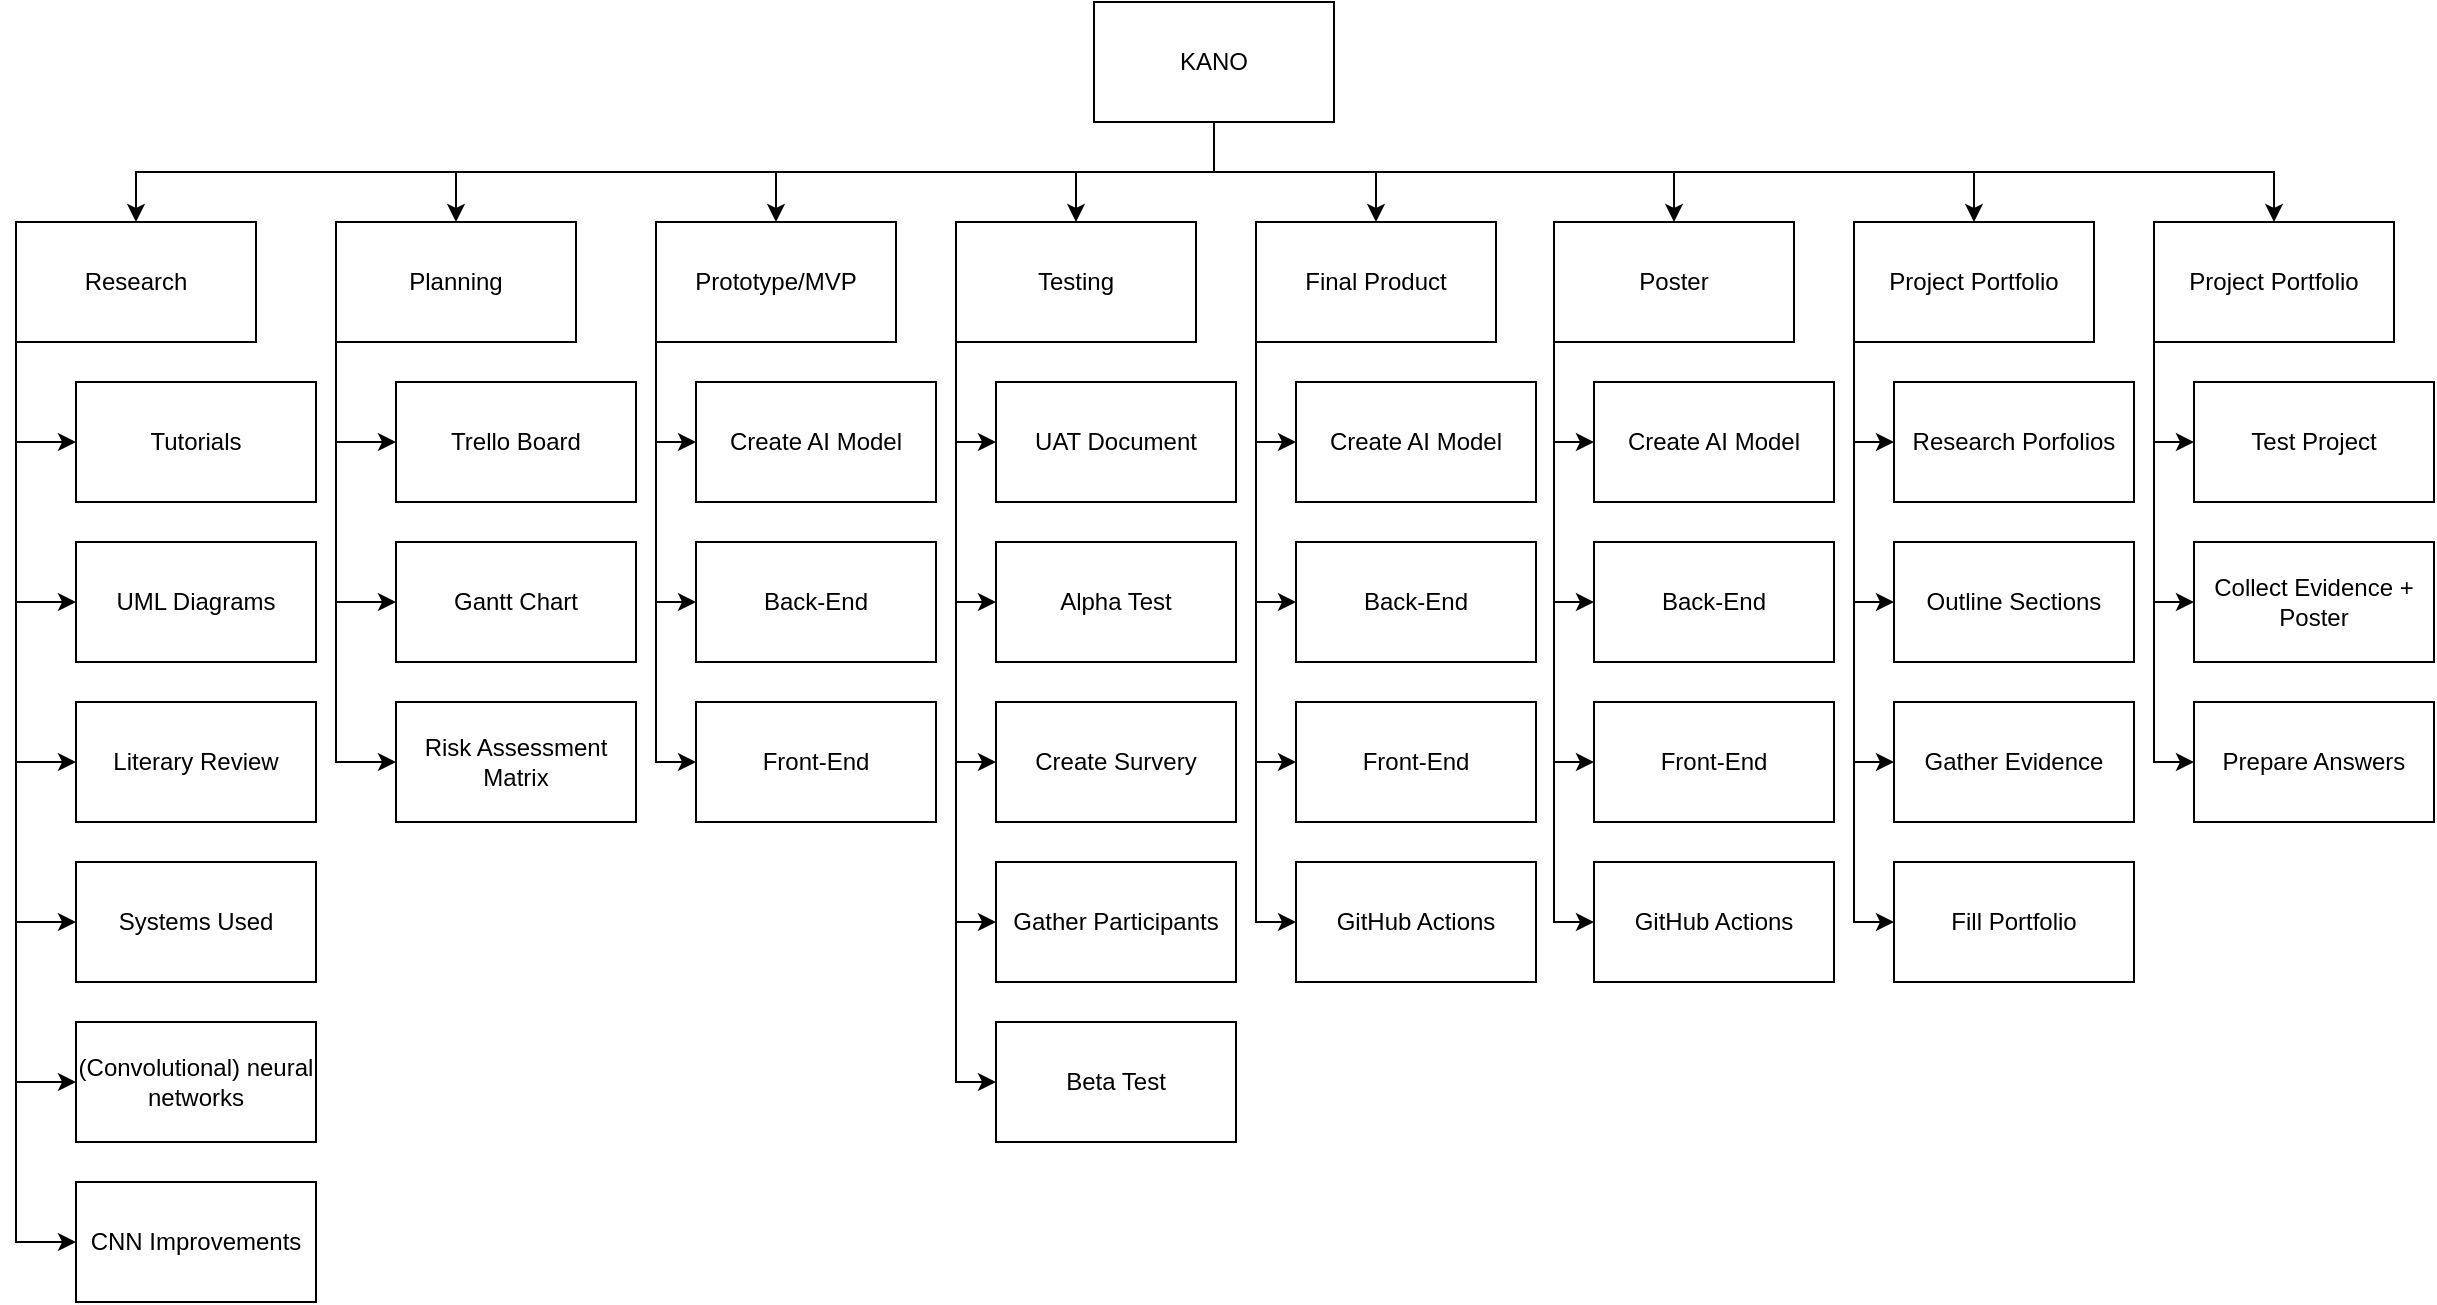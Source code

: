 <mxfile version="25.0.3">
  <diagram id="CkrtvaEqqd28RR8YNMZq" name="Page-1">
    <mxGraphModel dx="2670" dy="746" grid="1" gridSize="10" guides="1" tooltips="1" connect="1" arrows="1" fold="1" page="1" pageScale="1" pageWidth="827" pageHeight="1169" math="0" shadow="0">
      <root>
        <mxCell id="0" />
        <mxCell id="1" parent="0" />
        <mxCell id="YQ2GbKQZIIJU6dviyKIE-2" style="edgeStyle=orthogonalEdgeStyle;rounded=0;orthogonalLoop=1;jettySize=auto;html=1;exitX=0.5;exitY=1;exitDx=0;exitDy=0;" parent="1" source="YQ2GbKQZIIJU6dviyKIE-1" target="YQ2GbKQZIIJU6dviyKIE-3" edge="1">
          <mxGeometry relative="1" as="geometry">
            <mxPoint x="80" y="280" as="targetPoint" />
          </mxGeometry>
        </mxCell>
        <mxCell id="YQ2GbKQZIIJU6dviyKIE-6" style="edgeStyle=orthogonalEdgeStyle;rounded=0;orthogonalLoop=1;jettySize=auto;html=1;exitX=0.5;exitY=1;exitDx=0;exitDy=0;entryX=0.5;entryY=0;entryDx=0;entryDy=0;" parent="1" source="YQ2GbKQZIIJU6dviyKIE-1" target="YQ2GbKQZIIJU6dviyKIE-4" edge="1">
          <mxGeometry relative="1" as="geometry" />
        </mxCell>
        <mxCell id="YQ2GbKQZIIJU6dviyKIE-7" style="edgeStyle=orthogonalEdgeStyle;rounded=0;orthogonalLoop=1;jettySize=auto;html=1;exitX=0.5;exitY=1;exitDx=0;exitDy=0;" parent="1" source="YQ2GbKQZIIJU6dviyKIE-1" target="YQ2GbKQZIIJU6dviyKIE-5" edge="1">
          <mxGeometry relative="1" as="geometry" />
        </mxCell>
        <mxCell id="YQ2GbKQZIIJU6dviyKIE-10" style="edgeStyle=orthogonalEdgeStyle;rounded=0;orthogonalLoop=1;jettySize=auto;html=1;exitX=0.5;exitY=1;exitDx=0;exitDy=0;entryX=0.5;entryY=0;entryDx=0;entryDy=0;" parent="1" source="YQ2GbKQZIIJU6dviyKIE-1" target="YQ2GbKQZIIJU6dviyKIE-8" edge="1">
          <mxGeometry relative="1" as="geometry" />
        </mxCell>
        <mxCell id="YQ2GbKQZIIJU6dviyKIE-11" style="edgeStyle=orthogonalEdgeStyle;rounded=0;orthogonalLoop=1;jettySize=auto;html=1;exitX=0.5;exitY=1;exitDx=0;exitDy=0;entryX=0.5;entryY=0;entryDx=0;entryDy=0;" parent="1" source="YQ2GbKQZIIJU6dviyKIE-1" target="YQ2GbKQZIIJU6dviyKIE-9" edge="1">
          <mxGeometry relative="1" as="geometry" />
        </mxCell>
        <mxCell id="iHPqA5umzoEDoJsSytLw-41" style="edgeStyle=orthogonalEdgeStyle;rounded=0;orthogonalLoop=1;jettySize=auto;html=1;exitX=0.5;exitY=1;exitDx=0;exitDy=0;entryX=0.5;entryY=0;entryDx=0;entryDy=0;" edge="1" parent="1" source="YQ2GbKQZIIJU6dviyKIE-1" target="iHPqA5umzoEDoJsSytLw-27">
          <mxGeometry relative="1" as="geometry" />
        </mxCell>
        <mxCell id="iHPqA5umzoEDoJsSytLw-42" style="edgeStyle=orthogonalEdgeStyle;rounded=0;orthogonalLoop=1;jettySize=auto;html=1;exitX=0.5;exitY=1;exitDx=0;exitDy=0;entryX=0.5;entryY=0;entryDx=0;entryDy=0;" edge="1" parent="1" source="YQ2GbKQZIIJU6dviyKIE-1" target="iHPqA5umzoEDoJsSytLw-28">
          <mxGeometry relative="1" as="geometry" />
        </mxCell>
        <mxCell id="iHPqA5umzoEDoJsSytLw-48" style="edgeStyle=orthogonalEdgeStyle;rounded=0;orthogonalLoop=1;jettySize=auto;html=1;exitX=0.5;exitY=1;exitDx=0;exitDy=0;entryX=0.5;entryY=0;entryDx=0;entryDy=0;" edge="1" parent="1" source="YQ2GbKQZIIJU6dviyKIE-1" target="iHPqA5umzoEDoJsSytLw-44">
          <mxGeometry relative="1" as="geometry" />
        </mxCell>
        <mxCell id="YQ2GbKQZIIJU6dviyKIE-1" value="KANO" style="rounded=0;whiteSpace=wrap;html=1;" parent="1" vertex="1">
          <mxGeometry x="390" y="140" width="120" height="60" as="geometry" />
        </mxCell>
        <mxCell id="iHPqA5umzoEDoJsSytLw-51" style="edgeStyle=orthogonalEdgeStyle;rounded=0;orthogonalLoop=1;jettySize=auto;html=1;exitX=0;exitY=1;exitDx=0;exitDy=0;entryX=0;entryY=0.5;entryDx=0;entryDy=0;" edge="1" parent="1" source="YQ2GbKQZIIJU6dviyKIE-3" target="YQ2GbKQZIIJU6dviyKIE-12">
          <mxGeometry relative="1" as="geometry" />
        </mxCell>
        <mxCell id="iHPqA5umzoEDoJsSytLw-52" style="edgeStyle=orthogonalEdgeStyle;rounded=0;orthogonalLoop=1;jettySize=auto;html=1;exitX=0;exitY=1;exitDx=0;exitDy=0;entryX=0;entryY=0.5;entryDx=0;entryDy=0;" edge="1" parent="1" source="YQ2GbKQZIIJU6dviyKIE-3" target="YQ2GbKQZIIJU6dviyKIE-13">
          <mxGeometry relative="1" as="geometry" />
        </mxCell>
        <mxCell id="iHPqA5umzoEDoJsSytLw-53" style="edgeStyle=orthogonalEdgeStyle;rounded=0;orthogonalLoop=1;jettySize=auto;html=1;exitX=0;exitY=1;exitDx=0;exitDy=0;entryX=0;entryY=0.5;entryDx=0;entryDy=0;" edge="1" parent="1" source="YQ2GbKQZIIJU6dviyKIE-3" target="YQ2GbKQZIIJU6dviyKIE-14">
          <mxGeometry relative="1" as="geometry" />
        </mxCell>
        <mxCell id="iHPqA5umzoEDoJsSytLw-54" style="edgeStyle=orthogonalEdgeStyle;rounded=0;orthogonalLoop=1;jettySize=auto;html=1;exitX=0;exitY=1;exitDx=0;exitDy=0;entryX=0;entryY=0.5;entryDx=0;entryDy=0;" edge="1" parent="1" source="YQ2GbKQZIIJU6dviyKIE-3" target="YQ2GbKQZIIJU6dviyKIE-15">
          <mxGeometry relative="1" as="geometry" />
        </mxCell>
        <mxCell id="iHPqA5umzoEDoJsSytLw-55" style="edgeStyle=orthogonalEdgeStyle;rounded=0;orthogonalLoop=1;jettySize=auto;html=1;exitX=0;exitY=1;exitDx=0;exitDy=0;entryX=0;entryY=0.5;entryDx=0;entryDy=0;" edge="1" parent="1" source="YQ2GbKQZIIJU6dviyKIE-3" target="iHPqA5umzoEDoJsSytLw-1">
          <mxGeometry relative="1" as="geometry" />
        </mxCell>
        <mxCell id="iHPqA5umzoEDoJsSytLw-57" style="edgeStyle=orthogonalEdgeStyle;rounded=0;orthogonalLoop=1;jettySize=auto;html=1;exitX=0;exitY=1;exitDx=0;exitDy=0;entryX=0;entryY=0.5;entryDx=0;entryDy=0;" edge="1" parent="1" source="YQ2GbKQZIIJU6dviyKIE-3" target="iHPqA5umzoEDoJsSytLw-2">
          <mxGeometry relative="1" as="geometry" />
        </mxCell>
        <mxCell id="YQ2GbKQZIIJU6dviyKIE-3" value="Research" style="rounded=0;whiteSpace=wrap;html=1;" parent="1" vertex="1">
          <mxGeometry x="-149" y="250" width="120" height="60" as="geometry" />
        </mxCell>
        <mxCell id="iHPqA5umzoEDoJsSytLw-58" style="edgeStyle=orthogonalEdgeStyle;rounded=0;orthogonalLoop=1;jettySize=auto;html=1;exitX=0;exitY=1;exitDx=0;exitDy=0;entryX=0;entryY=0.5;entryDx=0;entryDy=0;" edge="1" parent="1" source="YQ2GbKQZIIJU6dviyKIE-4" target="iHPqA5umzoEDoJsSytLw-3">
          <mxGeometry relative="1" as="geometry" />
        </mxCell>
        <mxCell id="iHPqA5umzoEDoJsSytLw-59" style="edgeStyle=orthogonalEdgeStyle;rounded=0;orthogonalLoop=1;jettySize=auto;html=1;exitX=0;exitY=1;exitDx=0;exitDy=0;entryX=0;entryY=0.5;entryDx=0;entryDy=0;" edge="1" parent="1" source="YQ2GbKQZIIJU6dviyKIE-4" target="iHPqA5umzoEDoJsSytLw-4">
          <mxGeometry relative="1" as="geometry" />
        </mxCell>
        <mxCell id="iHPqA5umzoEDoJsSytLw-60" style="edgeStyle=orthogonalEdgeStyle;rounded=0;orthogonalLoop=1;jettySize=auto;html=1;exitX=0;exitY=1;exitDx=0;exitDy=0;entryX=0;entryY=0.5;entryDx=0;entryDy=0;" edge="1" parent="1" source="YQ2GbKQZIIJU6dviyKIE-4" target="iHPqA5umzoEDoJsSytLw-5">
          <mxGeometry relative="1" as="geometry" />
        </mxCell>
        <mxCell id="YQ2GbKQZIIJU6dviyKIE-4" value="Planning" style="rounded=0;whiteSpace=wrap;html=1;" parent="1" vertex="1">
          <mxGeometry x="11" y="250" width="120" height="60" as="geometry" />
        </mxCell>
        <mxCell id="iHPqA5umzoEDoJsSytLw-64" style="edgeStyle=orthogonalEdgeStyle;rounded=0;orthogonalLoop=1;jettySize=auto;html=1;exitX=0;exitY=1;exitDx=0;exitDy=0;entryX=0;entryY=0.5;entryDx=0;entryDy=0;" edge="1" parent="1" source="YQ2GbKQZIIJU6dviyKIE-5" target="iHPqA5umzoEDoJsSytLw-21">
          <mxGeometry relative="1" as="geometry" />
        </mxCell>
        <mxCell id="iHPqA5umzoEDoJsSytLw-65" style="edgeStyle=orthogonalEdgeStyle;rounded=0;orthogonalLoop=1;jettySize=auto;html=1;exitX=0;exitY=1;exitDx=0;exitDy=0;entryX=0;entryY=0.5;entryDx=0;entryDy=0;" edge="1" parent="1" source="YQ2GbKQZIIJU6dviyKIE-5" target="iHPqA5umzoEDoJsSytLw-22">
          <mxGeometry relative="1" as="geometry" />
        </mxCell>
        <mxCell id="iHPqA5umzoEDoJsSytLw-66" style="edgeStyle=orthogonalEdgeStyle;rounded=0;orthogonalLoop=1;jettySize=auto;html=1;exitX=0;exitY=1;exitDx=0;exitDy=0;entryX=0;entryY=0.5;entryDx=0;entryDy=0;" edge="1" parent="1" source="YQ2GbKQZIIJU6dviyKIE-5" target="iHPqA5umzoEDoJsSytLw-23">
          <mxGeometry relative="1" as="geometry" />
        </mxCell>
        <mxCell id="iHPqA5umzoEDoJsSytLw-67" style="edgeStyle=orthogonalEdgeStyle;rounded=0;orthogonalLoop=1;jettySize=auto;html=1;exitX=0;exitY=1;exitDx=0;exitDy=0;entryX=0;entryY=0.5;entryDx=0;entryDy=0;" edge="1" parent="1" source="YQ2GbKQZIIJU6dviyKIE-5" target="iHPqA5umzoEDoJsSytLw-24">
          <mxGeometry relative="1" as="geometry" />
        </mxCell>
        <mxCell id="iHPqA5umzoEDoJsSytLw-68" style="edgeStyle=orthogonalEdgeStyle;rounded=0;orthogonalLoop=1;jettySize=auto;html=1;exitX=0;exitY=1;exitDx=0;exitDy=0;entryX=0;entryY=0.5;entryDx=0;entryDy=0;" edge="1" parent="1" source="YQ2GbKQZIIJU6dviyKIE-5" target="iHPqA5umzoEDoJsSytLw-25">
          <mxGeometry relative="1" as="geometry" />
        </mxCell>
        <mxCell id="YQ2GbKQZIIJU6dviyKIE-5" value="Testing" style="rounded=0;whiteSpace=wrap;html=1;" parent="1" vertex="1">
          <mxGeometry x="321" y="250" width="120" height="60" as="geometry" />
        </mxCell>
        <mxCell id="iHPqA5umzoEDoJsSytLw-61" style="edgeStyle=orthogonalEdgeStyle;rounded=0;orthogonalLoop=1;jettySize=auto;html=1;exitX=0;exitY=1;exitDx=0;exitDy=0;entryX=0;entryY=0.5;entryDx=0;entryDy=0;" edge="1" parent="1" source="YQ2GbKQZIIJU6dviyKIE-8" target="iHPqA5umzoEDoJsSytLw-11">
          <mxGeometry relative="1" as="geometry" />
        </mxCell>
        <mxCell id="iHPqA5umzoEDoJsSytLw-62" style="edgeStyle=orthogonalEdgeStyle;rounded=0;orthogonalLoop=1;jettySize=auto;html=1;exitX=0;exitY=1;exitDx=0;exitDy=0;entryX=0;entryY=0.5;entryDx=0;entryDy=0;" edge="1" parent="1" source="YQ2GbKQZIIJU6dviyKIE-8" target="iHPqA5umzoEDoJsSytLw-12">
          <mxGeometry relative="1" as="geometry" />
        </mxCell>
        <mxCell id="iHPqA5umzoEDoJsSytLw-63" style="edgeStyle=orthogonalEdgeStyle;rounded=0;orthogonalLoop=1;jettySize=auto;html=1;exitX=0;exitY=1;exitDx=0;exitDy=0;entryX=0;entryY=0.5;entryDx=0;entryDy=0;" edge="1" parent="1" source="YQ2GbKQZIIJU6dviyKIE-8" target="iHPqA5umzoEDoJsSytLw-13">
          <mxGeometry relative="1" as="geometry" />
        </mxCell>
        <mxCell id="YQ2GbKQZIIJU6dviyKIE-8" value="Prototype/MVP" style="rounded=0;whiteSpace=wrap;html=1;" parent="1" vertex="1">
          <mxGeometry x="171" y="250" width="120" height="60" as="geometry" />
        </mxCell>
        <mxCell id="iHPqA5umzoEDoJsSytLw-69" style="edgeStyle=orthogonalEdgeStyle;rounded=0;orthogonalLoop=1;jettySize=auto;html=1;exitX=0;exitY=1;exitDx=0;exitDy=0;entryX=0;entryY=0.5;entryDx=0;entryDy=0;" edge="1" parent="1" source="YQ2GbKQZIIJU6dviyKIE-9" target="iHPqA5umzoEDoJsSytLw-17">
          <mxGeometry relative="1" as="geometry" />
        </mxCell>
        <mxCell id="iHPqA5umzoEDoJsSytLw-70" style="edgeStyle=orthogonalEdgeStyle;rounded=0;orthogonalLoop=1;jettySize=auto;html=1;exitX=0;exitY=1;exitDx=0;exitDy=0;entryX=0;entryY=0.5;entryDx=0;entryDy=0;" edge="1" parent="1" source="YQ2GbKQZIIJU6dviyKIE-9" target="iHPqA5umzoEDoJsSytLw-18">
          <mxGeometry relative="1" as="geometry" />
        </mxCell>
        <mxCell id="iHPqA5umzoEDoJsSytLw-72" style="edgeStyle=orthogonalEdgeStyle;rounded=0;orthogonalLoop=1;jettySize=auto;html=1;exitX=0;exitY=1;exitDx=0;exitDy=0;entryX=0;entryY=0.5;entryDx=0;entryDy=0;" edge="1" parent="1" source="YQ2GbKQZIIJU6dviyKIE-9" target="iHPqA5umzoEDoJsSytLw-19">
          <mxGeometry relative="1" as="geometry" />
        </mxCell>
        <mxCell id="iHPqA5umzoEDoJsSytLw-73" style="edgeStyle=orthogonalEdgeStyle;rounded=0;orthogonalLoop=1;jettySize=auto;html=1;exitX=0;exitY=1;exitDx=0;exitDy=0;entryX=0;entryY=0.5;entryDx=0;entryDy=0;" edge="1" parent="1" source="YQ2GbKQZIIJU6dviyKIE-9" target="iHPqA5umzoEDoJsSytLw-20">
          <mxGeometry relative="1" as="geometry" />
        </mxCell>
        <mxCell id="YQ2GbKQZIIJU6dviyKIE-9" value="Final Product" style="rounded=0;whiteSpace=wrap;html=1;" parent="1" vertex="1">
          <mxGeometry x="471" y="250" width="120" height="60" as="geometry" />
        </mxCell>
        <mxCell id="YQ2GbKQZIIJU6dviyKIE-12" value="Tutorials" style="rounded=0;whiteSpace=wrap;html=1;" parent="1" vertex="1">
          <mxGeometry x="-119" y="330" width="120" height="60" as="geometry" />
        </mxCell>
        <mxCell id="YQ2GbKQZIIJU6dviyKIE-13" value="UML Diagrams" style="rounded=0;whiteSpace=wrap;html=1;" parent="1" vertex="1">
          <mxGeometry x="-119" y="410" width="120" height="60" as="geometry" />
        </mxCell>
        <mxCell id="YQ2GbKQZIIJU6dviyKIE-14" value="Literary Review" style="rounded=0;whiteSpace=wrap;html=1;" parent="1" vertex="1">
          <mxGeometry x="-119" y="490" width="120" height="60" as="geometry" />
        </mxCell>
        <mxCell id="YQ2GbKQZIIJU6dviyKIE-15" value="Systems Used" style="rounded=0;whiteSpace=wrap;html=1;" parent="1" vertex="1">
          <mxGeometry x="-119" y="570" width="120" height="60" as="geometry" />
        </mxCell>
        <mxCell id="iHPqA5umzoEDoJsSytLw-1" value="(Convolutional) neural networks" style="rounded=0;whiteSpace=wrap;html=1;" vertex="1" parent="1">
          <mxGeometry x="-119" y="650" width="120" height="60" as="geometry" />
        </mxCell>
        <mxCell id="iHPqA5umzoEDoJsSytLw-2" value="CNN Improvements" style="rounded=0;whiteSpace=wrap;html=1;" vertex="1" parent="1">
          <mxGeometry x="-119" y="730" width="120" height="60" as="geometry" />
        </mxCell>
        <mxCell id="iHPqA5umzoEDoJsSytLw-3" value="Trello Board" style="rounded=0;whiteSpace=wrap;html=1;" vertex="1" parent="1">
          <mxGeometry x="41" y="330" width="120" height="60" as="geometry" />
        </mxCell>
        <mxCell id="iHPqA5umzoEDoJsSytLw-4" value="Gantt Chart" style="rounded=0;whiteSpace=wrap;html=1;" vertex="1" parent="1">
          <mxGeometry x="41" y="410" width="120" height="60" as="geometry" />
        </mxCell>
        <mxCell id="iHPqA5umzoEDoJsSytLw-5" value="Risk Assessment Matrix" style="rounded=0;whiteSpace=wrap;html=1;" vertex="1" parent="1">
          <mxGeometry x="41" y="490" width="120" height="60" as="geometry" />
        </mxCell>
        <mxCell id="iHPqA5umzoEDoJsSytLw-11" value="Create AI Model" style="rounded=0;whiteSpace=wrap;html=1;" vertex="1" parent="1">
          <mxGeometry x="191" y="330" width="120" height="60" as="geometry" />
        </mxCell>
        <mxCell id="iHPqA5umzoEDoJsSytLw-12" value="Back-End" style="rounded=0;whiteSpace=wrap;html=1;" vertex="1" parent="1">
          <mxGeometry x="191" y="410" width="120" height="60" as="geometry" />
        </mxCell>
        <mxCell id="iHPqA5umzoEDoJsSytLw-13" value="Front-End" style="rounded=0;whiteSpace=wrap;html=1;" vertex="1" parent="1">
          <mxGeometry x="191" y="490" width="120" height="60" as="geometry" />
        </mxCell>
        <mxCell id="iHPqA5umzoEDoJsSytLw-17" value="Create AI Model" style="rounded=0;whiteSpace=wrap;html=1;" vertex="1" parent="1">
          <mxGeometry x="491" y="330" width="120" height="60" as="geometry" />
        </mxCell>
        <mxCell id="iHPqA5umzoEDoJsSytLw-18" value="Back-End" style="rounded=0;whiteSpace=wrap;html=1;" vertex="1" parent="1">
          <mxGeometry x="491" y="410" width="120" height="60" as="geometry" />
        </mxCell>
        <mxCell id="iHPqA5umzoEDoJsSytLw-19" value="Front-End" style="rounded=0;whiteSpace=wrap;html=1;" vertex="1" parent="1">
          <mxGeometry x="491" y="490" width="120" height="60" as="geometry" />
        </mxCell>
        <mxCell id="iHPqA5umzoEDoJsSytLw-20" value="GitHub Actions" style="rounded=0;whiteSpace=wrap;html=1;" vertex="1" parent="1">
          <mxGeometry x="491" y="570" width="120" height="60" as="geometry" />
        </mxCell>
        <mxCell id="iHPqA5umzoEDoJsSytLw-21" value="UAT Document" style="rounded=0;whiteSpace=wrap;html=1;" vertex="1" parent="1">
          <mxGeometry x="341" y="330" width="120" height="60" as="geometry" />
        </mxCell>
        <mxCell id="iHPqA5umzoEDoJsSytLw-22" value="Alpha Test" style="rounded=0;whiteSpace=wrap;html=1;" vertex="1" parent="1">
          <mxGeometry x="341" y="410" width="120" height="60" as="geometry" />
        </mxCell>
        <mxCell id="iHPqA5umzoEDoJsSytLw-23" value="Create Survery" style="rounded=0;whiteSpace=wrap;html=1;" vertex="1" parent="1">
          <mxGeometry x="341" y="490" width="120" height="60" as="geometry" />
        </mxCell>
        <mxCell id="iHPqA5umzoEDoJsSytLw-24" value="Gather Participants" style="rounded=0;whiteSpace=wrap;html=1;" vertex="1" parent="1">
          <mxGeometry x="341" y="570" width="120" height="60" as="geometry" />
        </mxCell>
        <mxCell id="iHPqA5umzoEDoJsSytLw-25" value="Beta Test" style="rounded=0;whiteSpace=wrap;html=1;" vertex="1" parent="1">
          <mxGeometry x="341" y="650" width="120" height="60" as="geometry" />
        </mxCell>
        <mxCell id="iHPqA5umzoEDoJsSytLw-75" style="edgeStyle=orthogonalEdgeStyle;rounded=0;orthogonalLoop=1;jettySize=auto;html=1;exitX=0;exitY=1;exitDx=0;exitDy=0;entryX=0;entryY=0.5;entryDx=0;entryDy=0;" edge="1" parent="1" source="iHPqA5umzoEDoJsSytLw-27" target="iHPqA5umzoEDoJsSytLw-29">
          <mxGeometry relative="1" as="geometry" />
        </mxCell>
        <mxCell id="iHPqA5umzoEDoJsSytLw-76" style="edgeStyle=orthogonalEdgeStyle;rounded=0;orthogonalLoop=1;jettySize=auto;html=1;exitX=0;exitY=1;exitDx=0;exitDy=0;entryX=0;entryY=0.5;entryDx=0;entryDy=0;" edge="1" parent="1" source="iHPqA5umzoEDoJsSytLw-27" target="iHPqA5umzoEDoJsSytLw-30">
          <mxGeometry relative="1" as="geometry" />
        </mxCell>
        <mxCell id="iHPqA5umzoEDoJsSytLw-77" style="edgeStyle=orthogonalEdgeStyle;rounded=0;orthogonalLoop=1;jettySize=auto;html=1;exitX=0;exitY=1;exitDx=0;exitDy=0;entryX=0;entryY=0.5;entryDx=0;entryDy=0;" edge="1" parent="1" source="iHPqA5umzoEDoJsSytLw-27" target="iHPqA5umzoEDoJsSytLw-31">
          <mxGeometry relative="1" as="geometry" />
        </mxCell>
        <mxCell id="iHPqA5umzoEDoJsSytLw-79" style="edgeStyle=orthogonalEdgeStyle;rounded=0;orthogonalLoop=1;jettySize=auto;html=1;exitX=0;exitY=1;exitDx=0;exitDy=0;entryX=0;entryY=0.5;entryDx=0;entryDy=0;" edge="1" parent="1" source="iHPqA5umzoEDoJsSytLw-27" target="iHPqA5umzoEDoJsSytLw-32">
          <mxGeometry relative="1" as="geometry" />
        </mxCell>
        <mxCell id="iHPqA5umzoEDoJsSytLw-27" value="Poster" style="rounded=0;whiteSpace=wrap;html=1;" vertex="1" parent="1">
          <mxGeometry x="620" y="250" width="120" height="60" as="geometry" />
        </mxCell>
        <mxCell id="iHPqA5umzoEDoJsSytLw-80" style="edgeStyle=orthogonalEdgeStyle;rounded=0;orthogonalLoop=1;jettySize=auto;html=1;exitX=0;exitY=1;exitDx=0;exitDy=0;entryX=0;entryY=0.5;entryDx=0;entryDy=0;" edge="1" parent="1" source="iHPqA5umzoEDoJsSytLw-28" target="iHPqA5umzoEDoJsSytLw-43">
          <mxGeometry relative="1" as="geometry" />
        </mxCell>
        <mxCell id="iHPqA5umzoEDoJsSytLw-81" style="edgeStyle=orthogonalEdgeStyle;rounded=0;orthogonalLoop=1;jettySize=auto;html=1;exitX=0;exitY=1;exitDx=0;exitDy=0;entryX=0;entryY=0.5;entryDx=0;entryDy=0;" edge="1" parent="1" source="iHPqA5umzoEDoJsSytLw-28" target="iHPqA5umzoEDoJsSytLw-37">
          <mxGeometry relative="1" as="geometry" />
        </mxCell>
        <mxCell id="iHPqA5umzoEDoJsSytLw-82" style="edgeStyle=orthogonalEdgeStyle;rounded=0;orthogonalLoop=1;jettySize=auto;html=1;exitX=0;exitY=1;exitDx=0;exitDy=0;entryX=0;entryY=0.5;entryDx=0;entryDy=0;" edge="1" parent="1" source="iHPqA5umzoEDoJsSytLw-28" target="iHPqA5umzoEDoJsSytLw-38">
          <mxGeometry relative="1" as="geometry" />
        </mxCell>
        <mxCell id="iHPqA5umzoEDoJsSytLw-83" style="edgeStyle=orthogonalEdgeStyle;rounded=0;orthogonalLoop=1;jettySize=auto;html=1;exitX=0;exitY=1;exitDx=0;exitDy=0;entryX=0;entryY=0.5;entryDx=0;entryDy=0;" edge="1" parent="1" source="iHPqA5umzoEDoJsSytLw-28" target="iHPqA5umzoEDoJsSytLw-39">
          <mxGeometry relative="1" as="geometry" />
        </mxCell>
        <mxCell id="iHPqA5umzoEDoJsSytLw-28" value="Project Portfolio" style="rounded=0;whiteSpace=wrap;html=1;" vertex="1" parent="1">
          <mxGeometry x="770" y="250" width="120" height="60" as="geometry" />
        </mxCell>
        <mxCell id="iHPqA5umzoEDoJsSytLw-29" value="Create AI Model" style="rounded=0;whiteSpace=wrap;html=1;" vertex="1" parent="1">
          <mxGeometry x="640" y="330" width="120" height="60" as="geometry" />
        </mxCell>
        <mxCell id="iHPqA5umzoEDoJsSytLw-30" value="Back-End" style="rounded=0;whiteSpace=wrap;html=1;" vertex="1" parent="1">
          <mxGeometry x="640" y="410" width="120" height="60" as="geometry" />
        </mxCell>
        <mxCell id="iHPqA5umzoEDoJsSytLw-31" value="Front-End" style="rounded=0;whiteSpace=wrap;html=1;" vertex="1" parent="1">
          <mxGeometry x="640" y="490" width="120" height="60" as="geometry" />
        </mxCell>
        <mxCell id="iHPqA5umzoEDoJsSytLw-32" value="GitHub Actions" style="rounded=0;whiteSpace=wrap;html=1;" vertex="1" parent="1">
          <mxGeometry x="640" y="570" width="120" height="60" as="geometry" />
        </mxCell>
        <mxCell id="iHPqA5umzoEDoJsSytLw-37" value="Outline Sections" style="rounded=0;whiteSpace=wrap;html=1;" vertex="1" parent="1">
          <mxGeometry x="790" y="410" width="120" height="60" as="geometry" />
        </mxCell>
        <mxCell id="iHPqA5umzoEDoJsSytLw-38" value="Gather Evidence" style="rounded=0;whiteSpace=wrap;html=1;" vertex="1" parent="1">
          <mxGeometry x="790" y="490" width="120" height="60" as="geometry" />
        </mxCell>
        <mxCell id="iHPqA5umzoEDoJsSytLw-39" value="Fill Portfolio" style="rounded=0;whiteSpace=wrap;html=1;" vertex="1" parent="1">
          <mxGeometry x="790" y="570" width="120" height="60" as="geometry" />
        </mxCell>
        <mxCell id="iHPqA5umzoEDoJsSytLw-43" value="Research Porfolios" style="rounded=0;whiteSpace=wrap;html=1;" vertex="1" parent="1">
          <mxGeometry x="790" y="330" width="120" height="60" as="geometry" />
        </mxCell>
        <mxCell id="iHPqA5umzoEDoJsSytLw-84" style="edgeStyle=orthogonalEdgeStyle;rounded=0;orthogonalLoop=1;jettySize=auto;html=1;exitX=0;exitY=1;exitDx=0;exitDy=0;entryX=0;entryY=0.5;entryDx=0;entryDy=0;" edge="1" parent="1" source="iHPqA5umzoEDoJsSytLw-44" target="iHPqA5umzoEDoJsSytLw-47">
          <mxGeometry relative="1" as="geometry" />
        </mxCell>
        <mxCell id="iHPqA5umzoEDoJsSytLw-85" style="edgeStyle=orthogonalEdgeStyle;rounded=0;orthogonalLoop=1;jettySize=auto;html=1;exitX=0;exitY=1;exitDx=0;exitDy=0;entryX=0;entryY=0.5;entryDx=0;entryDy=0;" edge="1" parent="1" source="iHPqA5umzoEDoJsSytLw-44" target="iHPqA5umzoEDoJsSytLw-45">
          <mxGeometry relative="1" as="geometry" />
        </mxCell>
        <mxCell id="iHPqA5umzoEDoJsSytLw-86" style="edgeStyle=orthogonalEdgeStyle;rounded=0;orthogonalLoop=1;jettySize=auto;html=1;exitX=0;exitY=1;exitDx=0;exitDy=0;entryX=0;entryY=0.5;entryDx=0;entryDy=0;" edge="1" parent="1" source="iHPqA5umzoEDoJsSytLw-44" target="iHPqA5umzoEDoJsSytLw-46">
          <mxGeometry relative="1" as="geometry" />
        </mxCell>
        <mxCell id="iHPqA5umzoEDoJsSytLw-44" value="Project Portfolio" style="rounded=0;whiteSpace=wrap;html=1;" vertex="1" parent="1">
          <mxGeometry x="920" y="250" width="120" height="60" as="geometry" />
        </mxCell>
        <mxCell id="iHPqA5umzoEDoJsSytLw-45" value="Collect Evidence + Poster" style="rounded=0;whiteSpace=wrap;html=1;" vertex="1" parent="1">
          <mxGeometry x="940" y="410" width="120" height="60" as="geometry" />
        </mxCell>
        <mxCell id="iHPqA5umzoEDoJsSytLw-46" value="Prepare Answers" style="rounded=0;whiteSpace=wrap;html=1;" vertex="1" parent="1">
          <mxGeometry x="940" y="490" width="120" height="60" as="geometry" />
        </mxCell>
        <mxCell id="iHPqA5umzoEDoJsSytLw-47" value="Test Project" style="rounded=0;whiteSpace=wrap;html=1;" vertex="1" parent="1">
          <mxGeometry x="940" y="330" width="120" height="60" as="geometry" />
        </mxCell>
      </root>
    </mxGraphModel>
  </diagram>
</mxfile>
